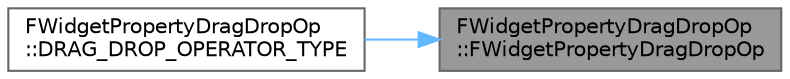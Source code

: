 digraph "FWidgetPropertyDragDropOp::FWidgetPropertyDragDropOp"
{
 // INTERACTIVE_SVG=YES
 // LATEX_PDF_SIZE
  bgcolor="transparent";
  edge [fontname=Helvetica,fontsize=10,labelfontname=Helvetica,labelfontsize=10];
  node [fontname=Helvetica,fontsize=10,shape=box,height=0.2,width=0.4];
  rankdir="RL";
  Node1 [id="Node000001",label="FWidgetPropertyDragDropOp\l::FWidgetPropertyDragDropOp",height=0.2,width=0.4,color="gray40", fillcolor="grey60", style="filled", fontcolor="black",tooltip=" "];
  Node1 -> Node2 [id="edge1_Node000001_Node000002",dir="back",color="steelblue1",style="solid",tooltip=" "];
  Node2 [id="Node000002",label="FWidgetPropertyDragDropOp\l::DRAG_DROP_OPERATOR_TYPE",height=0.2,width=0.4,color="grey40", fillcolor="white", style="filled",URL="$d9/d92/classFWidgetPropertyDragDropOp.html#ae60048a4dfcb186d453102591a353ea2",tooltip=" "];
}
